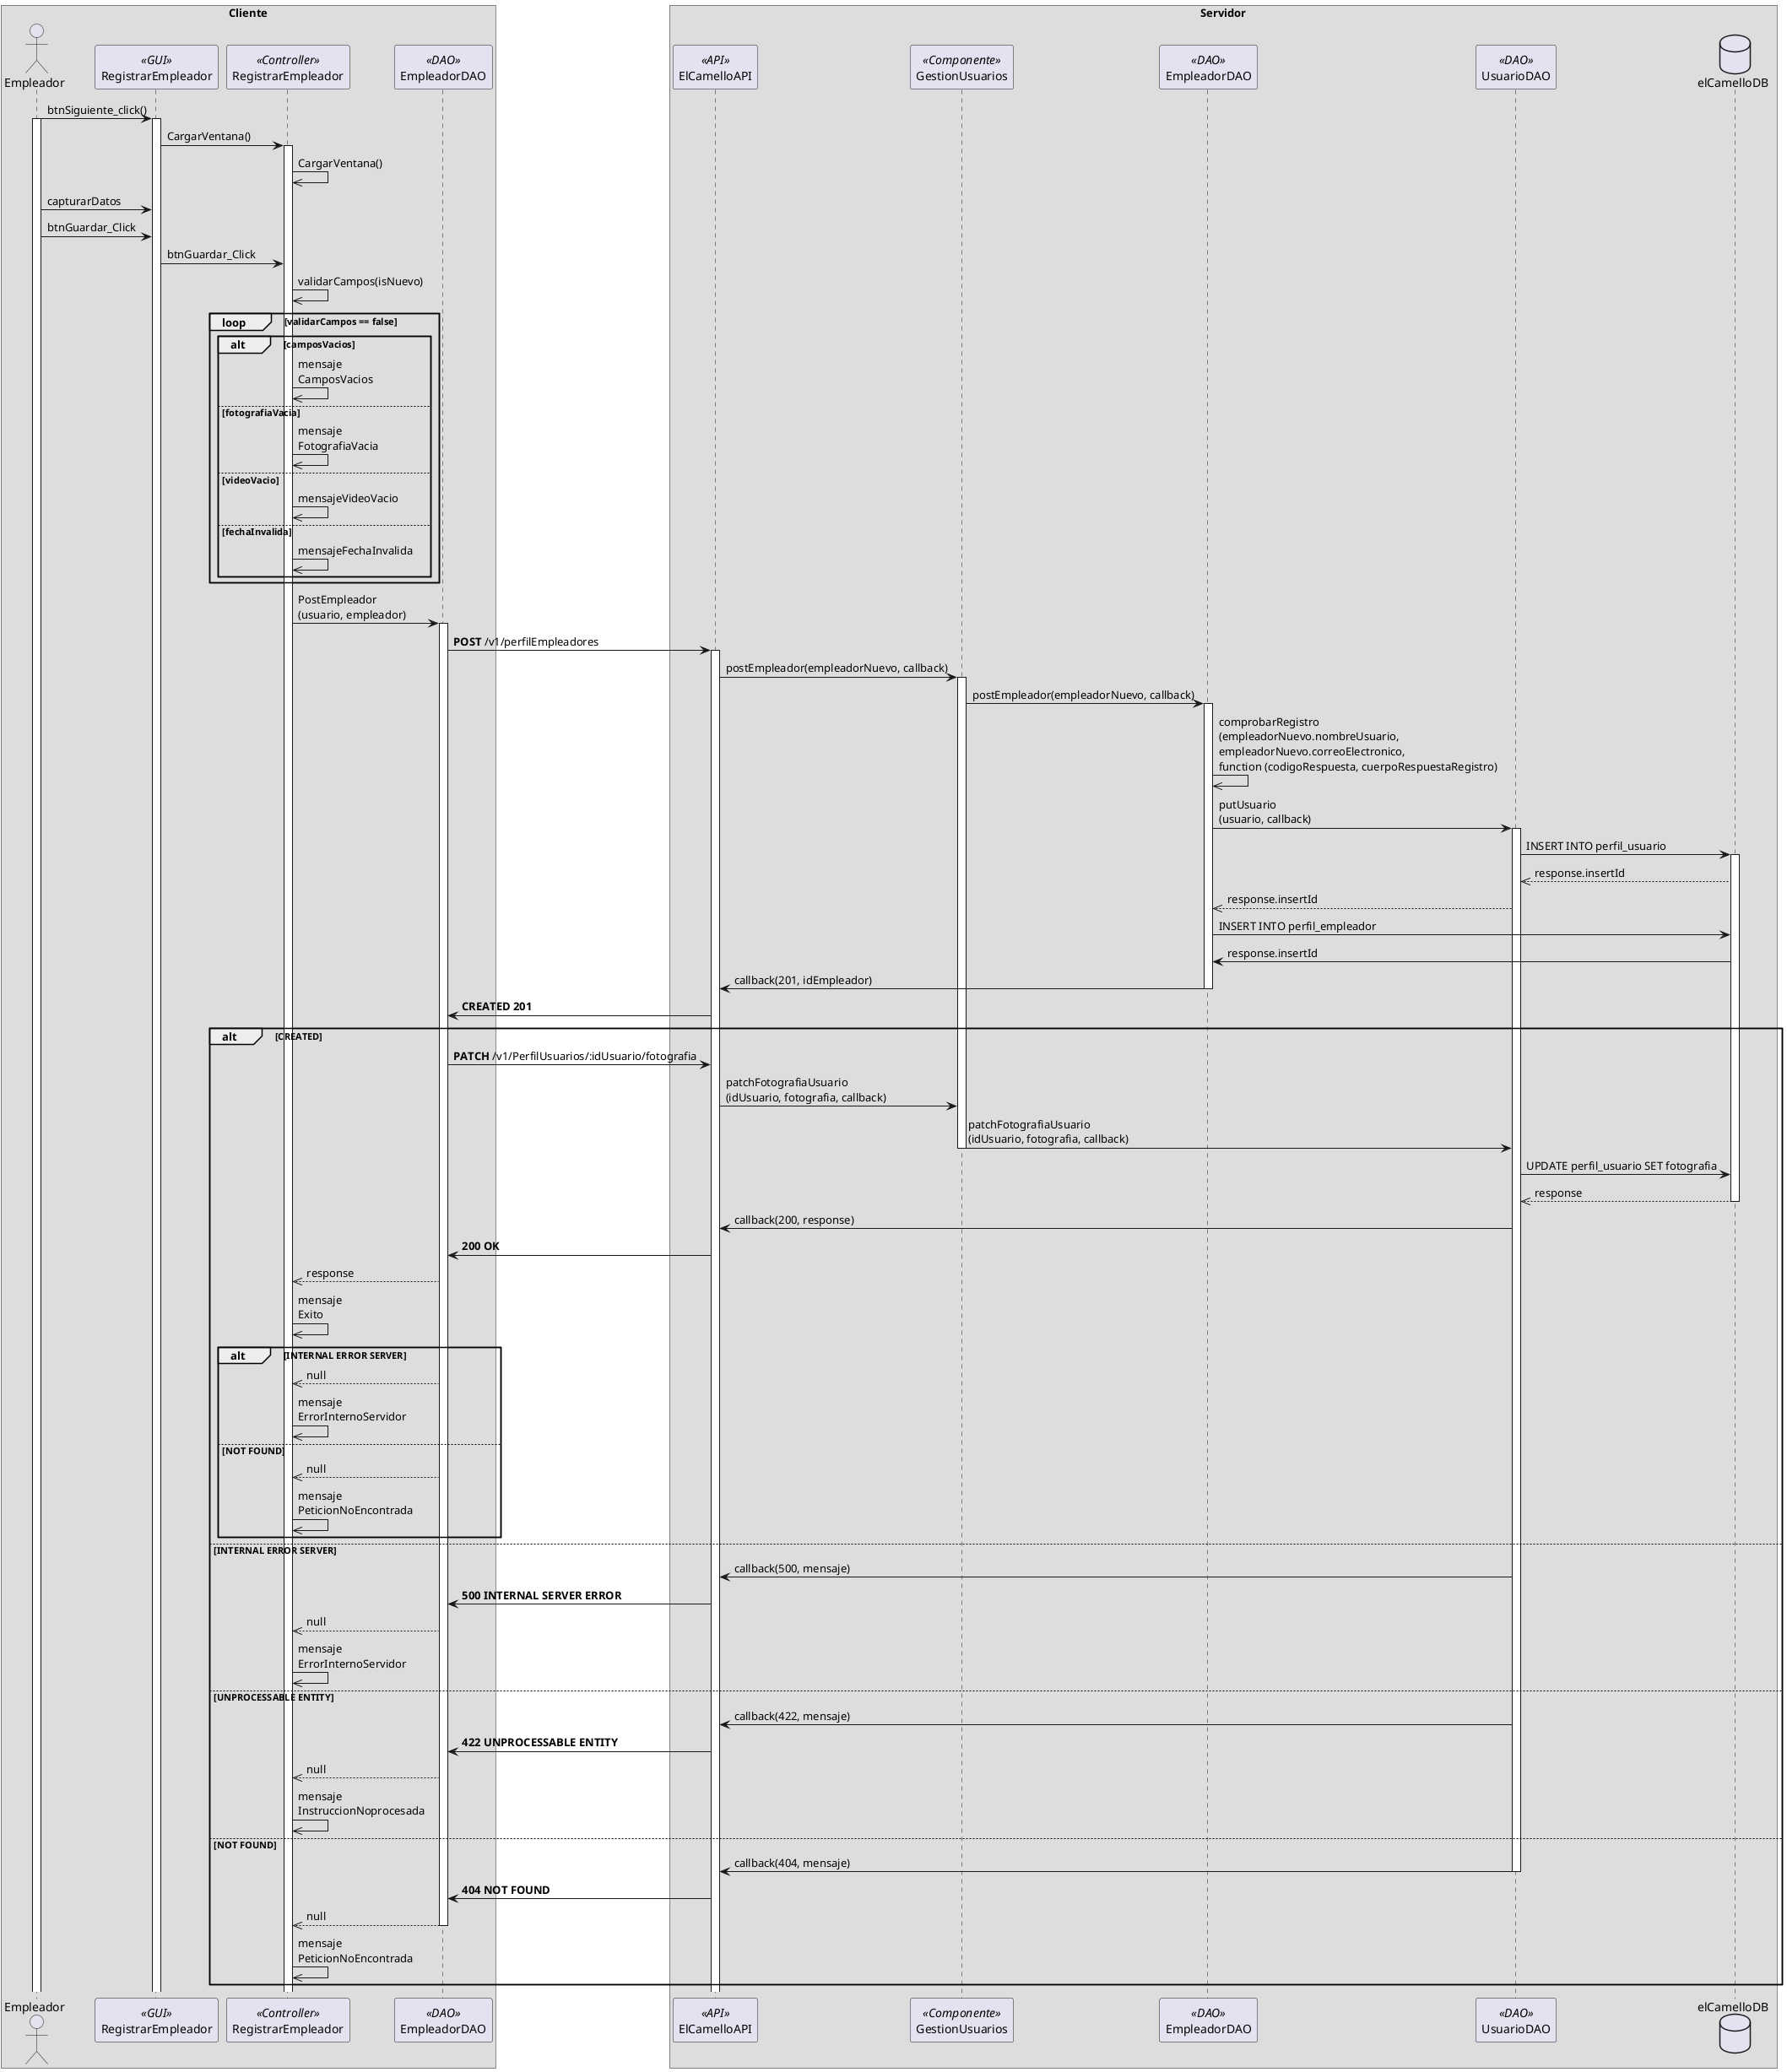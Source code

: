 @startuml

box Cliente
    actor Empleador as a
    participant RegistrarEmpleador as b <<GUI>> 
    participant RegistrarEmpleador as c <<Controller>>
    participant EmpleadorDAO as d <<DAO>>

end box

box Servidor
    participant ElCamelloAPI as e <<API>>
    participant GestionUsuarios as f <<Componente>>
    participant EmpleadorDAO as g <<DAO>>
    participant UsuarioDAO as h <<DAO>>
    database elCamelloDB as db
end box

a -> b: btnSiguiente_click()
activate a
activate b

b -> c: CargarVentana()
activate c

c ->> c: CargarVentana()

a -> b: capturarDatos

a -> b : btnGuardar_Click

b -> c: btnGuardar_Click

c ->> c: validarCampos(isNuevo)

loop validarCampos == false

     alt camposVacios

        c ->> c: mensaje\nCamposVacios 

    else fotografiaVacia

        c ->> c: mensaje\nFotografiaVacia

    else videoVacio

        c ->> c: mensajeVideoVacio

    else fechaInvalida

        c ->> c: mensajeFechaInvalida

    end

end

c -> d: PostEmpleador\n(usuario, empleador)
activate d

d -> e: **POST** /v1/perfilEmpleadores
activate e

e -> f: postEmpleador(empleadorNuevo, callback)
activate f

f -> g: postEmpleador(empleadorNuevo, callback)
activate g

g ->> g: comprobarRegistro\n(empleadorNuevo.nombreUsuario, \nempleadorNuevo.correoElectronico, \nfunction (codigoRespuesta, cuerpoRespuestaRegistro)

g -> h: putUsuario\n(usuario, callback)
activate h

h -> db: INSERT INTO perfil_usuario
activate db

db -->> h: response.insertId

h -->> g: response.insertId

g -> db: INSERT INTO perfil_empleador

db -> g: response.insertId

g -> e: callback(201, idEmpleador)
deactivate g

e -> d: **CREATED 201**

alt CREATED

    d -> e: **PATCH** /v1/PerfilUsuarios/:idUsuario/fotografia

    e -> f: patchFotografiaUsuario\n(idUsuario, fotografia, callback)

    f -> h: patchFotografiaUsuario\n(idUsuario, fotografia, callback)
    deactivate f

    h -> db: UPDATE perfil_usuario SET fotografia

    db -->> h: response
    deactivate db

    h -> e: callback(200, response)

    e -> d: **200 OK**

    d -->> c: response

    c ->> c: mensaje\nExito

    alt INTERNAL ERROR SERVER

        d -->> c: null

        c ->> c: mensaje\nErrorInternoServidor

    else NOT FOUND

        d -->> c: null

        c ->> c: mensaje\nPeticionNoEncontrada

    end

else INTERNAL ERROR SERVER

    h -> e: callback(500, mensaje)

    e -> d: **500 INTERNAL SERVER ERROR **

    d -->> c: null

    c ->> c: mensaje\nErrorInternoServidor

else UNPROCESSABLE ENTITY

    h -> e: callback(422, mensaje)

    e -> d: **422 UNPROCESSABLE ENTITY**

    d -->> c: null

    c ->> c: mensaje\nInstruccionNoprocesada

else NOT FOUND

    h -> e: callback(404, mensaje)
    deactivate h

    e -> d: **404 NOT FOUND**

    d -->> c: null

    deactivate d

    c ->> c: mensaje\nPeticionNoEncontrada

end

@enduml